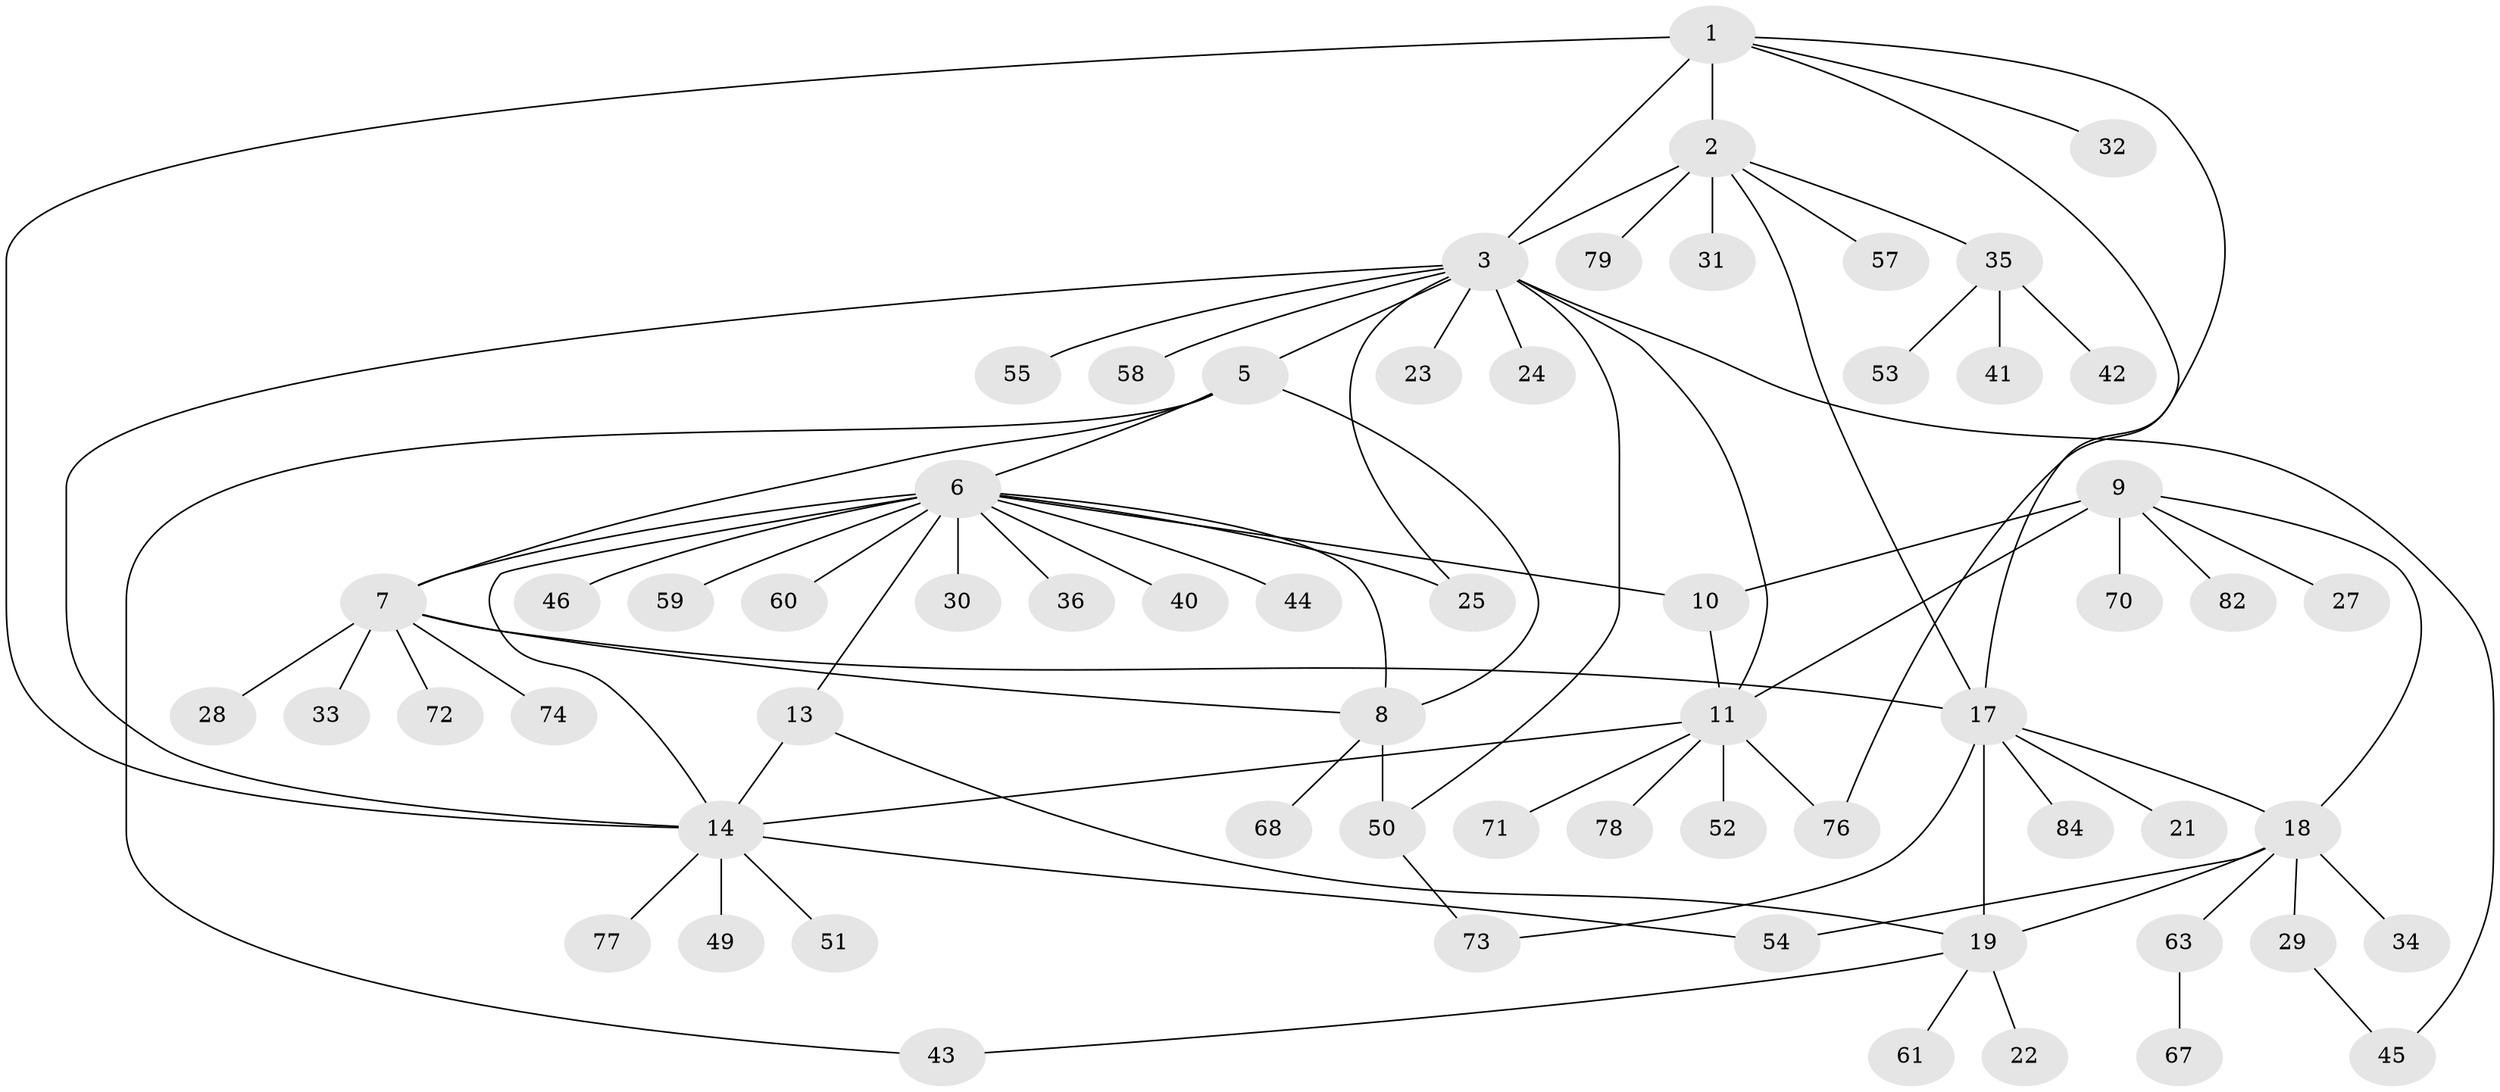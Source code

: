 // original degree distribution, {7: 0.011904761904761904, 8: 0.023809523809523808, 11: 0.011904761904761904, 5: 0.03571428571428571, 9: 0.047619047619047616, 4: 0.08333333333333333, 10: 0.023809523809523808, 6: 0.023809523809523808, 1: 0.5476190476190477, 2: 0.15476190476190477, 3: 0.03571428571428571}
// Generated by graph-tools (version 1.1) at 2025/11/02/27/25 16:11:36]
// undirected, 63 vertices, 84 edges
graph export_dot {
graph [start="1"]
  node [color=gray90,style=filled];
  1 [super="+26"];
  2 [super="+69"];
  3 [super="+4"];
  5;
  6 [super="+15"];
  7 [super="+39"];
  8 [super="+38"];
  9 [super="+12"];
  10;
  11 [super="+83"];
  13;
  14 [super="+16"];
  17 [super="+65"];
  18 [super="+47"];
  19 [super="+20"];
  21;
  22;
  23;
  24;
  25 [super="+37"];
  27;
  28;
  29;
  30 [super="+48"];
  31;
  32;
  33;
  34;
  35 [super="+75"];
  36;
  40 [super="+62"];
  41;
  42;
  43;
  44;
  45 [super="+64"];
  46;
  49;
  50 [super="+66"];
  51;
  52;
  53 [super="+80"];
  54 [super="+56"];
  55;
  57;
  58;
  59;
  60;
  61;
  63;
  67;
  68;
  70;
  71;
  72;
  73 [super="+81"];
  74;
  76;
  77;
  78;
  79;
  82;
  84;
  1 -- 2;
  1 -- 3 [weight=2];
  1 -- 17;
  1 -- 32;
  1 -- 76;
  1 -- 14;
  2 -- 3 [weight=2];
  2 -- 31;
  2 -- 35;
  2 -- 57;
  2 -- 79;
  2 -- 17;
  3 -- 5;
  3 -- 23;
  3 -- 24;
  3 -- 50;
  3 -- 55;
  3 -- 58;
  3 -- 14;
  3 -- 11;
  3 -- 45;
  3 -- 25;
  5 -- 6;
  5 -- 7;
  5 -- 8;
  5 -- 43;
  6 -- 7;
  6 -- 8;
  6 -- 10;
  6 -- 30;
  6 -- 36;
  6 -- 44;
  6 -- 40;
  6 -- 13;
  6 -- 14 [weight=2];
  6 -- 46;
  6 -- 25;
  6 -- 59;
  6 -- 60;
  7 -- 8;
  7 -- 17;
  7 -- 28;
  7 -- 33;
  7 -- 72;
  7 -- 74;
  8 -- 50;
  8 -- 68;
  9 -- 10 [weight=2];
  9 -- 11 [weight=2];
  9 -- 18;
  9 -- 82;
  9 -- 70;
  9 -- 27;
  10 -- 11;
  11 -- 52;
  11 -- 71;
  11 -- 76;
  11 -- 78;
  11 -- 14;
  13 -- 14 [weight=2];
  13 -- 19;
  14 -- 77;
  14 -- 49;
  14 -- 51;
  14 -- 54;
  17 -- 18;
  17 -- 19 [weight=2];
  17 -- 21;
  17 -- 84;
  17 -- 73;
  18 -- 19 [weight=2];
  18 -- 29;
  18 -- 34;
  18 -- 54;
  18 -- 63;
  19 -- 61;
  19 -- 22;
  19 -- 43;
  29 -- 45;
  35 -- 41;
  35 -- 42;
  35 -- 53;
  50 -- 73;
  63 -- 67;
}
